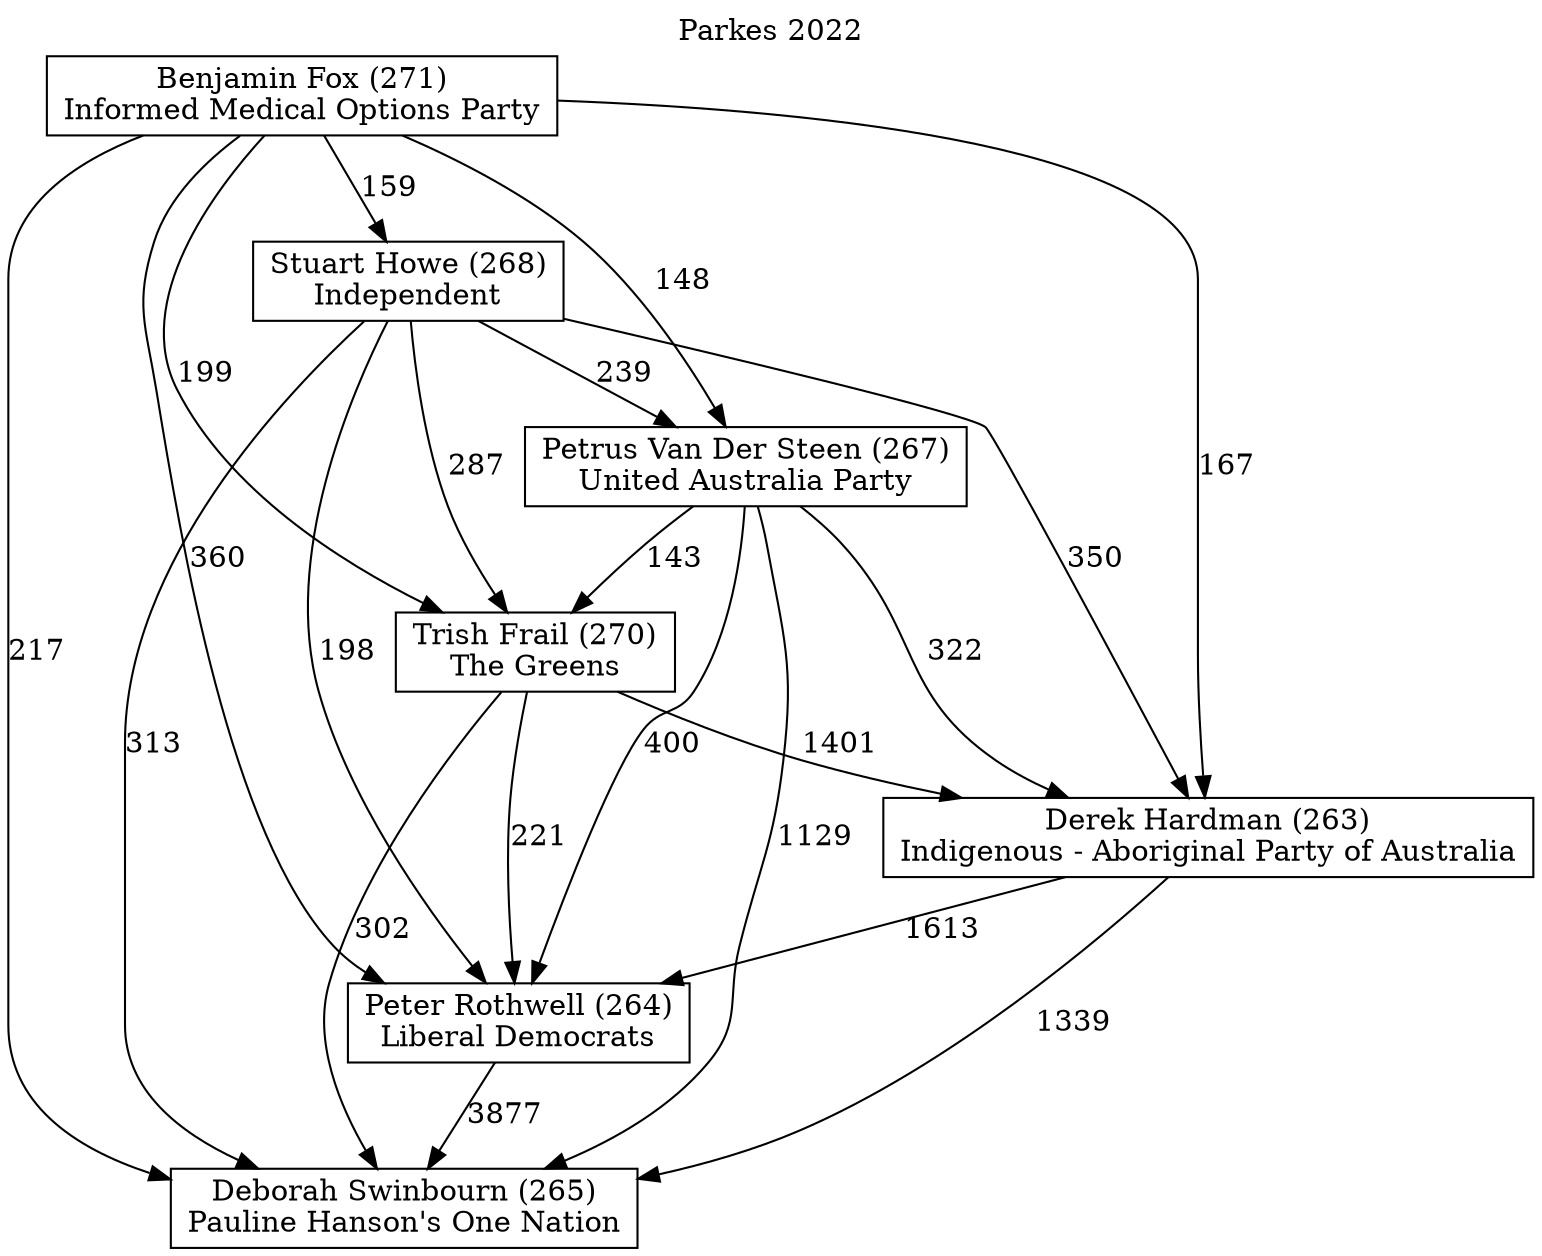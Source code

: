 // House preference flow
digraph "Deborah Swinbourn (265)_Parkes_2022" {
	graph [label="Parkes 2022" labelloc=t mclimit=10]
	node [shape=box]
	"Benjamin Fox (271)" [label="Benjamin Fox (271)
Informed Medical Options Party"]
	"Stuart Howe (268)" [label="Stuart Howe (268)
Independent"]
	"Trish Frail (270)" [label="Trish Frail (270)
The Greens"]
	"Peter Rothwell (264)" [label="Peter Rothwell (264)
Liberal Democrats"]
	"Petrus Van Der Steen (267)" [label="Petrus Van Der Steen (267)
United Australia Party"]
	"Deborah Swinbourn (265)" [label="Deborah Swinbourn (265)
Pauline Hanson's One Nation"]
	"Derek Hardman (263)" [label="Derek Hardman (263)
Indigenous - Aboriginal Party of Australia"]
	"Petrus Van Der Steen (267)" -> "Peter Rothwell (264)" [label=400]
	"Stuart Howe (268)" -> "Trish Frail (270)" [label=287]
	"Benjamin Fox (271)" -> "Deborah Swinbourn (265)" [label=217]
	"Petrus Van Der Steen (267)" -> "Derek Hardman (263)" [label=322]
	"Stuart Howe (268)" -> "Deborah Swinbourn (265)" [label=313]
	"Derek Hardman (263)" -> "Deborah Swinbourn (265)" [label=1339]
	"Stuart Howe (268)" -> "Peter Rothwell (264)" [label=198]
	"Benjamin Fox (271)" -> "Derek Hardman (263)" [label=167]
	"Stuart Howe (268)" -> "Petrus Van Der Steen (267)" [label=239]
	"Trish Frail (270)" -> "Derek Hardman (263)" [label=1401]
	"Stuart Howe (268)" -> "Derek Hardman (263)" [label=350]
	"Benjamin Fox (271)" -> "Peter Rothwell (264)" [label=360]
	"Derek Hardman (263)" -> "Peter Rothwell (264)" [label=1613]
	"Trish Frail (270)" -> "Peter Rothwell (264)" [label=221]
	"Peter Rothwell (264)" -> "Deborah Swinbourn (265)" [label=3877]
	"Benjamin Fox (271)" -> "Stuart Howe (268)" [label=159]
	"Benjamin Fox (271)" -> "Petrus Van Der Steen (267)" [label=148]
	"Trish Frail (270)" -> "Deborah Swinbourn (265)" [label=302]
	"Petrus Van Der Steen (267)" -> "Deborah Swinbourn (265)" [label=1129]
	"Petrus Van Der Steen (267)" -> "Trish Frail (270)" [label=143]
	"Benjamin Fox (271)" -> "Trish Frail (270)" [label=199]
}

